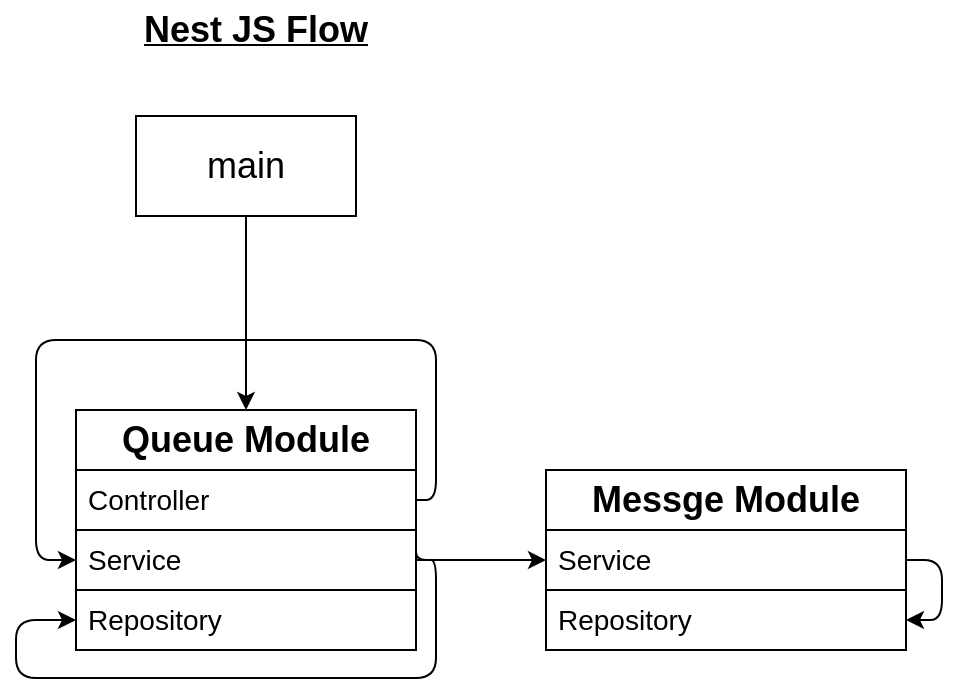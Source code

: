 <mxfile>
    <diagram id="oiKbn5JQYO4-6ZcTdBz5" name="Page-1">
        <mxGraphModel dx="1155" dy="545" grid="1" gridSize="10" guides="1" tooltips="1" connect="1" arrows="1" fold="1" page="1" pageScale="1" pageWidth="1100" pageHeight="850" math="0" shadow="0">
            <root>
                <mxCell id="0"/>
                <mxCell id="1" parent="0"/>
                <mxCell id="2" value="&lt;b&gt;&lt;u&gt;&lt;font style=&quot;font-size: 18px;&quot;&gt;Nest JS Flow&lt;/font&gt;&lt;/u&gt;&lt;/b&gt;" style="text;html=1;strokeColor=none;fillColor=none;align=center;verticalAlign=middle;whiteSpace=wrap;rounded=0;" parent="1" vertex="1">
                    <mxGeometry x="420" y="50" width="200" height="30" as="geometry"/>
                </mxCell>
                <UserObject label="main" hedietLinkedDataV1_path="../src/main.ts" id="3">
                    <mxCell style="rounded=0;whiteSpace=wrap;html=1;fontSize=18;strokeColor=default;" parent="1" vertex="1">
                        <mxGeometry x="460" y="108" width="110" height="50" as="geometry"/>
                    </mxCell>
                </UserObject>
                <object label="&lt;b&gt;Queue Module&lt;/b&gt;" hedietLinkedDataV1_path="../src/queue/queue.module.ts" id="6">
                    <mxCell style="swimlane;fontStyle=0;childLayout=stackLayout;horizontal=1;startSize=30;horizontalStack=0;resizeParent=1;resizeParentMax=0;resizeLast=0;collapsible=1;marginBottom=0;whiteSpace=wrap;html=1;fontSize=18;" parent="1" vertex="1">
                        <mxGeometry x="430" y="255" width="170" height="120" as="geometry">
                            <mxRectangle x="290" y="268" width="160" height="40" as="alternateBounds"/>
                        </mxGeometry>
                    </mxCell>
                </object>
                <object label="Controller" hedietLinkedDataV1_path="../src/queue/queue.controller.ts" id="7">
                    <mxCell style="text;strokeColor=none;fillColor=none;align=left;verticalAlign=middle;spacingLeft=4;spacingRight=4;overflow=hidden;points=[[0,0.5],[1,0.5]];portConstraint=eastwest;rotatable=0;whiteSpace=wrap;html=1;fontSize=14;" parent="6" vertex="1">
                        <mxGeometry y="30" width="170" height="30" as="geometry"/>
                    </mxCell>
                </object>
                <object label="Service" hedietLinkedDataV1_path="../src/queue/queue.service.ts" id="8">
                    <mxCell style="text;strokeColor=default;fillColor=none;align=left;verticalAlign=middle;spacingLeft=4;spacingRight=4;overflow=hidden;points=[[0,0.5],[1,0.5]];portConstraint=eastwest;rotatable=0;whiteSpace=wrap;html=1;fontSize=14;" parent="6" vertex="1">
                        <mxGeometry y="60" width="170" height="30" as="geometry"/>
                    </mxCell>
                </object>
                <object label="Repository" hedietLinkedDataV1_path="../src/queue/queue.repository.ts" id="9">
                    <mxCell style="text;strokeColor=default;fillColor=none;align=left;verticalAlign=middle;spacingLeft=4;spacingRight=4;overflow=hidden;points=[[0,0.5],[1,0.5]];portConstraint=eastwest;rotatable=0;whiteSpace=wrap;html=1;fontSize=14;" parent="6" vertex="1">
                        <mxGeometry y="90" width="170" height="30" as="geometry"/>
                    </mxCell>
                </object>
                <mxCell id="25" value="" style="edgeStyle=orthogonalEdgeStyle;html=1;fontFamily=Helvetica;fontSize=18;fontColor=default;entryX=0;entryY=0.5;entryDx=0;entryDy=0;exitX=1;exitY=0.5;exitDx=0;exitDy=0;" parent="6" source="7" target="8" edge="1">
                    <mxGeometry relative="1" as="geometry">
                        <Array as="points">
                            <mxPoint x="180" y="45"/>
                            <mxPoint x="180" y="-35"/>
                            <mxPoint x="-20" y="-35"/>
                            <mxPoint x="-20" y="75"/>
                        </Array>
                    </mxGeometry>
                </mxCell>
                <mxCell id="30" value="" style="edgeStyle=orthogonalEdgeStyle;html=1;fontFamily=Helvetica;fontSize=18;fontColor=default;exitX=1;exitY=0.233;exitDx=0;exitDy=0;exitPerimeter=0;entryX=0;entryY=0.5;entryDx=0;entryDy=0;" parent="6" source="8" target="9" edge="1">
                    <mxGeometry relative="1" as="geometry">
                        <mxPoint x="160" y="105" as="targetPoint"/>
                        <Array as="points">
                            <mxPoint x="170" y="75"/>
                            <mxPoint x="180" y="75"/>
                            <mxPoint x="180" y="134"/>
                            <mxPoint x="-30" y="134"/>
                            <mxPoint x="-30" y="105"/>
                        </Array>
                    </mxGeometry>
                </mxCell>
                <object label="Messge Module" hedietLinkedDataV1_path="../src/message/message.module.ts" id="16">
                    <mxCell style="swimlane;fontStyle=1;childLayout=stackLayout;horizontal=1;startSize=30;horizontalStack=0;resizeParent=1;resizeParentMax=0;resizeLast=0;collapsible=1;marginBottom=0;whiteSpace=wrap;html=1;fontSize=18;" parent="1" vertex="1">
                        <mxGeometry x="665" y="285" width="180" height="90" as="geometry">
                            <mxRectangle x="430" y="195" width="160" height="40" as="alternateBounds"/>
                        </mxGeometry>
                    </mxCell>
                </object>
                <mxCell id="18" value="Service" style="text;strokeColor=default;fillColor=none;align=left;verticalAlign=middle;spacingLeft=4;spacingRight=4;overflow=hidden;points=[[0,0.5],[1,0.5]];portConstraint=eastwest;rotatable=0;whiteSpace=wrap;html=1;fontSize=14;" parent="16" vertex="1">
                    <mxGeometry y="30" width="180" height="30" as="geometry"/>
                </mxCell>
                <object label="Repository" hedietLinkedDataV1_path="../src/message/message.repository.ts" id="19">
                    <mxCell style="text;strokeColor=none;fillColor=none;align=left;verticalAlign=middle;spacingLeft=4;spacingRight=4;overflow=hidden;points=[[0,0.5],[1,0.5]];portConstraint=eastwest;rotatable=0;whiteSpace=wrap;html=1;fontSize=14;" parent="16" vertex="1">
                        <mxGeometry y="60" width="180" height="30" as="geometry"/>
                    </mxCell>
                </object>
                <mxCell id="39" value="" style="endArrow=classic;html=1;fontFamily=Helvetica;fontSize=18;fontColor=default;exitX=1;exitY=0.5;exitDx=0;exitDy=0;edgeStyle=orthogonalEdgeStyle;entryX=1;entryY=0.5;entryDx=0;entryDy=0;" parent="16" source="18" target="19" edge="1">
                    <mxGeometry width="50" height="50" relative="1" as="geometry">
                        <mxPoint x="230" y="50" as="sourcePoint"/>
                        <mxPoint x="240" y="59" as="targetPoint"/>
                        <Array as="points">
                            <mxPoint x="198" y="45"/>
                            <mxPoint x="198" y="75"/>
                        </Array>
                    </mxGeometry>
                </mxCell>
                <mxCell id="40" value="" style="endArrow=classic;html=1;fontFamily=Helvetica;fontSize=18;fontColor=default;exitX=1;exitY=0.5;exitDx=0;exitDy=0;entryX=0;entryY=0.5;entryDx=0;entryDy=0;" parent="1" source="8" target="18" edge="1">
                    <mxGeometry width="50" height="50" relative="1" as="geometry">
                        <mxPoint x="623" y="319" as="sourcePoint"/>
                        <mxPoint x="673" y="269" as="targetPoint"/>
                    </mxGeometry>
                </mxCell>
                <mxCell id="41" value="" style="endArrow=classic;html=1;fontFamily=Helvetica;fontSize=14;fontColor=default;exitX=0.5;exitY=1;exitDx=0;exitDy=0;entryX=0.5;entryY=0;entryDx=0;entryDy=0;" parent="1" source="3" target="6" edge="1">
                    <mxGeometry width="50" height="50" relative="1" as="geometry">
                        <mxPoint x="430" y="370" as="sourcePoint"/>
                        <mxPoint x="480" y="320" as="targetPoint"/>
                    </mxGeometry>
                </mxCell>
            </root>
        </mxGraphModel>
    </diagram>
</mxfile>